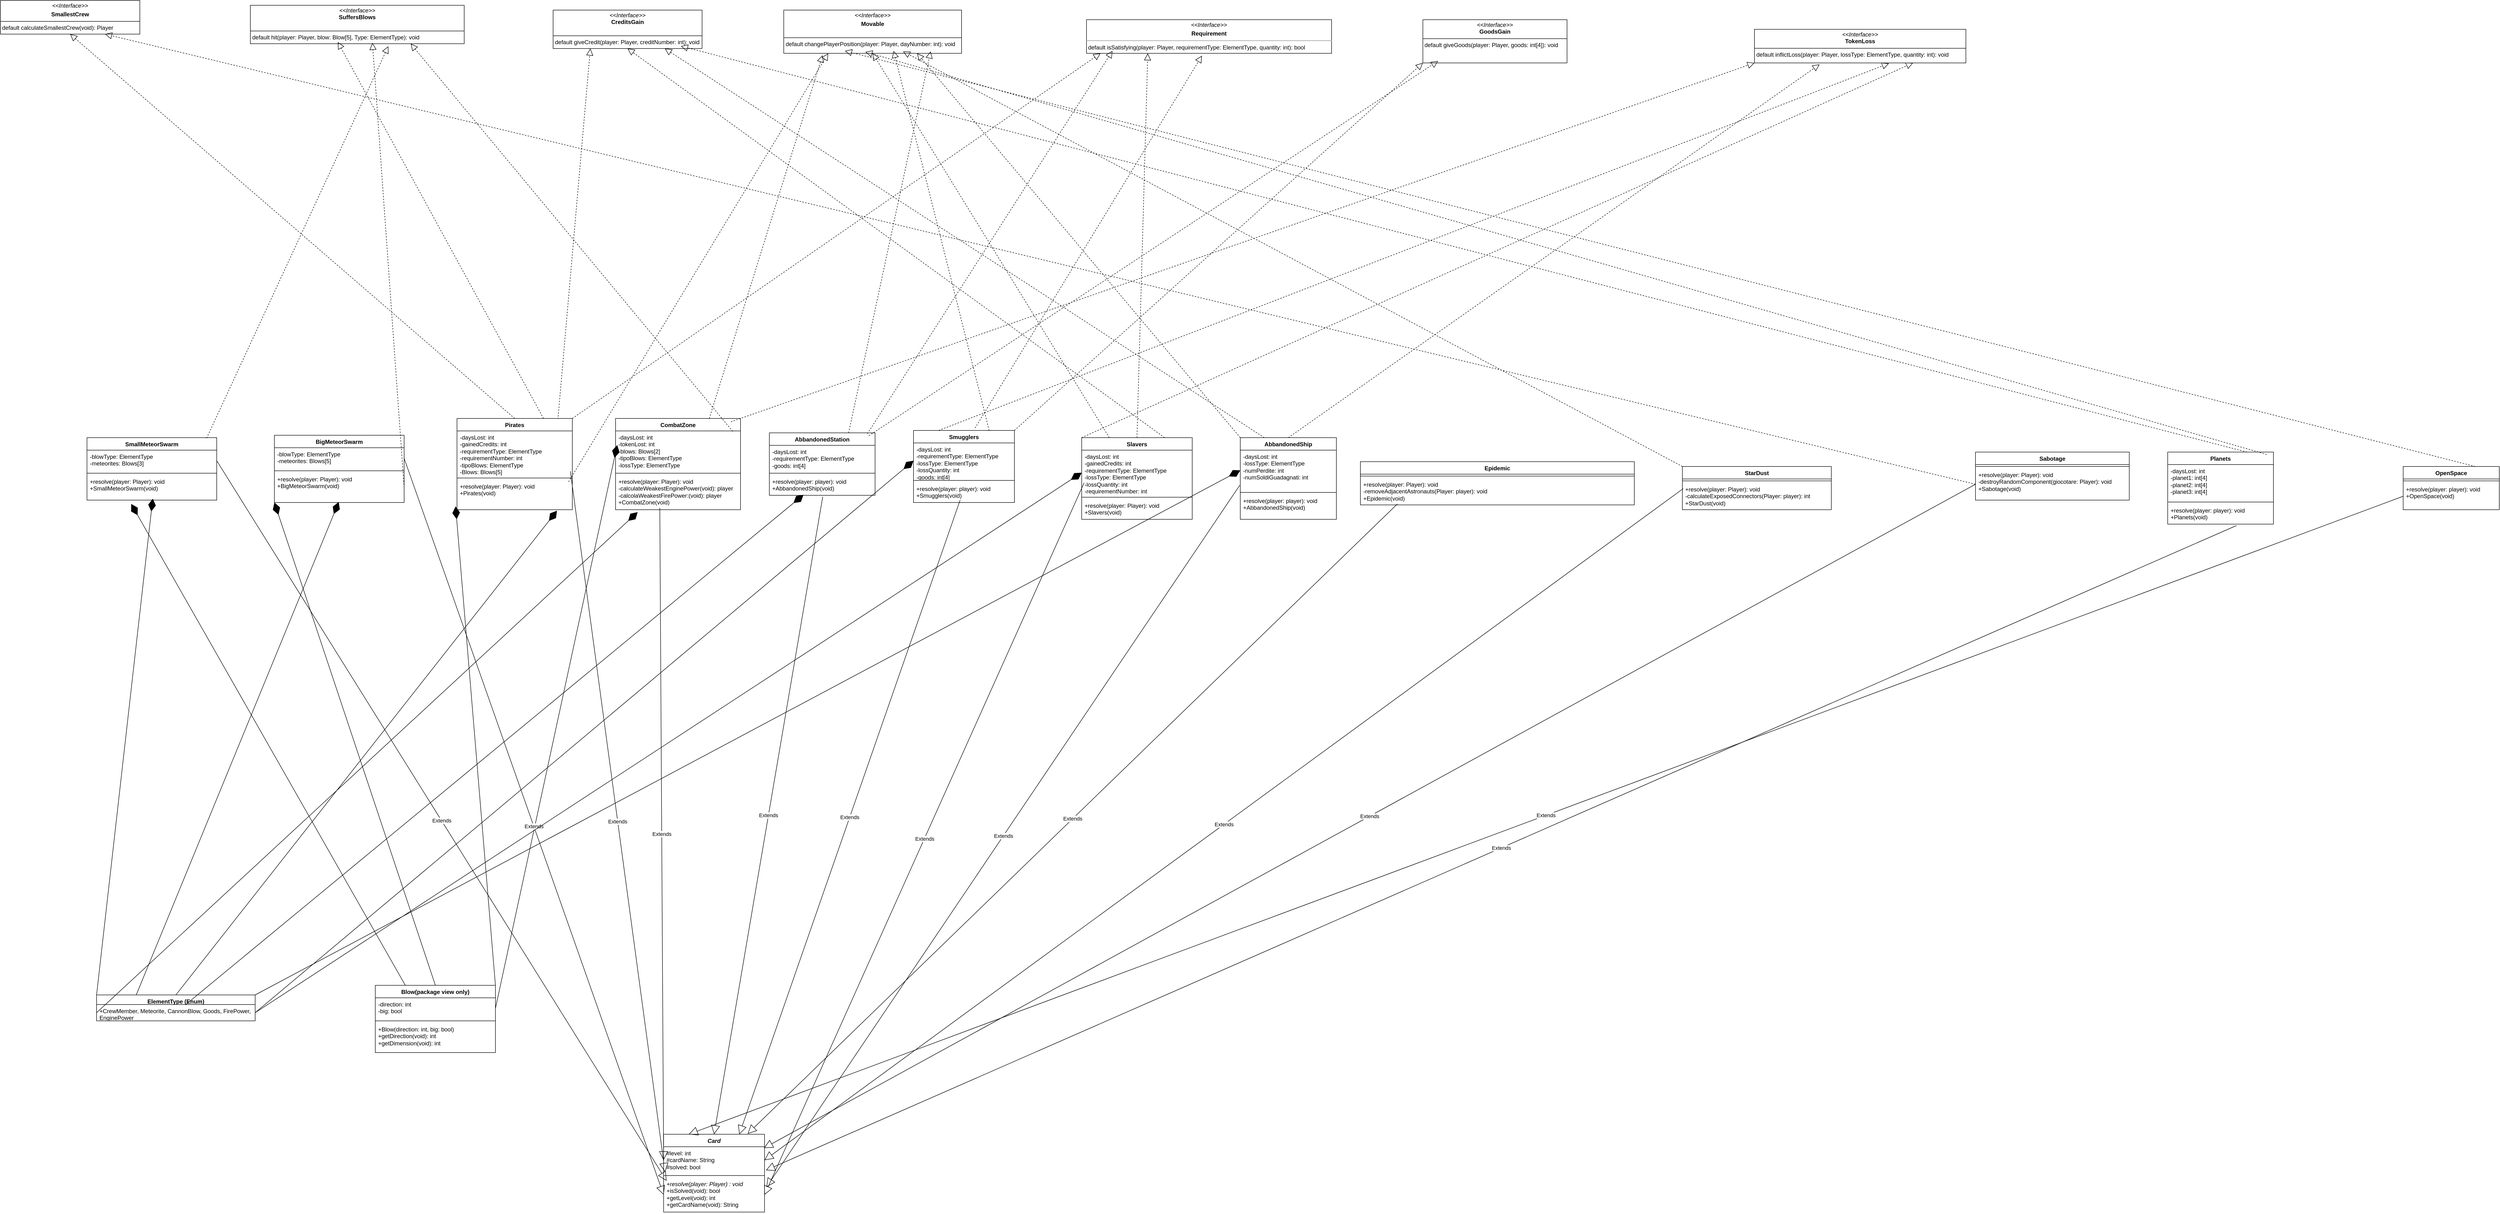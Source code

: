 <mxfile version="26.1.0" pages="2">
  <diagram name="Page-1" id="E4Hjsghnv1vzK-FUTS2O">
    <mxGraphModel dx="3822" dy="2069" grid="1" gridSize="10" guides="1" tooltips="1" connect="1" arrows="1" fold="1" page="1" pageScale="1" pageWidth="850" pageHeight="1100" math="0" shadow="0">
      <root>
        <mxCell id="0" />
        <mxCell id="1" parent="0" />
        <mxCell id="X7-3SCbGee9ea4Wvlvof-1" value="&lt;p style=&quot;margin:0px;margin-top:4px;text-align:center;&quot;&gt;&lt;i&gt;&amp;lt;&amp;lt;Interface&amp;gt;&amp;gt;&lt;/i&gt;&lt;/p&gt;&lt;p style=&quot;margin:0px;margin-top:4px;text-align:center;&quot;&gt;&lt;b&gt;Movable&lt;/b&gt;&lt;/p&gt;&lt;br&gt;&lt;hr size=&quot;1&quot; style=&quot;border-style:solid;&quot;&gt;&lt;p style=&quot;margin:0px;margin-left:4px;&quot;&gt;default changePlayerPosition(player: Player, dayNumber: int): void&lt;/p&gt;" style="verticalAlign=top;align=left;overflow=fill;html=1;whiteSpace=wrap;" parent="1" vertex="1">
          <mxGeometry x="-470" y="-80" width="370" height="90" as="geometry" />
        </mxCell>
        <mxCell id="X7-3SCbGee9ea4Wvlvof-2" value="&lt;p style=&quot;margin:0px;margin-top:4px;text-align:center;&quot;&gt;&lt;i&gt;&amp;lt;&amp;lt;Interface&amp;gt;&amp;gt;&lt;/i&gt;&lt;/p&gt;&lt;p style=&quot;margin:0px;margin-top:4px;text-align:center;&quot;&gt;&lt;b&gt;Requirement&lt;/b&gt;&lt;/p&gt;&lt;div&gt;&lt;hr&gt;&amp;nbsp;default isSatisfying(player: Player, requirementType: ElementType, quantity: int): bool&lt;/div&gt;" style="verticalAlign=top;align=left;overflow=fill;html=1;whiteSpace=wrap;" parent="1" vertex="1">
          <mxGeometry x="160" y="-60" width="510" height="70" as="geometry" />
        </mxCell>
        <mxCell id="X7-3SCbGee9ea4Wvlvof-3" value="&lt;p style=&quot;margin:0px;margin-top:4px;text-align:center;&quot;&gt;&lt;i&gt;&amp;lt;&amp;lt;Interface&amp;gt;&amp;gt;&lt;/i&gt;&lt;br&gt;&lt;b&gt;CreditsGain&lt;/b&gt;&lt;/p&gt;&lt;br&gt;&lt;hr size=&quot;1&quot; style=&quot;border-style:solid;&quot;&gt;&lt;p style=&quot;margin:0px;margin-left:4px;&quot;&gt;default giveCredit(player: Player, creditNumber: int): void&lt;/p&gt;" style="verticalAlign=top;align=left;overflow=fill;html=1;whiteSpace=wrap;" parent="1" vertex="1">
          <mxGeometry x="-950" y="-80" width="310" height="80" as="geometry" />
        </mxCell>
        <mxCell id="X7-3SCbGee9ea4Wvlvof-4" value="&lt;p style=&quot;margin:0px;margin-top:4px;text-align:center;&quot;&gt;&lt;i&gt;&amp;lt;&amp;lt;Interface&amp;gt;&amp;gt;&lt;/i&gt;&lt;br&gt;&lt;b&gt;GoodsGain&lt;/b&gt;&lt;/p&gt;&lt;hr size=&quot;1&quot; style=&quot;border-style:solid;&quot;&gt;&lt;div&gt;&amp;nbsp;default giveGoods(player: Player, goods: int[4]): void&lt;/div&gt;" style="verticalAlign=top;align=left;overflow=fill;html=1;whiteSpace=wrap;" parent="1" vertex="1">
          <mxGeometry x="860" y="-60" width="300" height="90" as="geometry" />
        </mxCell>
        <mxCell id="X7-3SCbGee9ea4Wvlvof-5" value="&lt;p style=&quot;margin:0px;margin-top:4px;text-align:center;&quot;&gt;&lt;i&gt;&amp;lt;&amp;lt;Interface&amp;gt;&amp;gt;&lt;/i&gt;&lt;br&gt;&lt;b&gt;SuffersBlows&lt;/b&gt;&lt;/p&gt;&lt;br&gt;&lt;hr size=&quot;1&quot; style=&quot;border-style:solid;&quot;&gt;&lt;p style=&quot;margin:0px;margin-left:4px;&quot;&gt;default hit(player: Player, blow: Blow[5], Type: ElementType): void&lt;/p&gt;" style="verticalAlign=top;align=left;overflow=fill;html=1;whiteSpace=wrap;" parent="1" vertex="1">
          <mxGeometry x="-1580" y="-90" width="445" height="80" as="geometry" />
        </mxCell>
        <mxCell id="X7-3SCbGee9ea4Wvlvof-6" value="&lt;p style=&quot;margin:0px;margin-top:4px;text-align:center;&quot;&gt;&lt;i&gt;&amp;lt;&amp;lt;Interface&amp;gt;&amp;gt;&lt;/i&gt;&lt;br&gt;&lt;b&gt;TokenLoss&lt;/b&gt;&lt;/p&gt;&lt;hr size=&quot;1&quot; style=&quot;border-style:solid;&quot;&gt;&lt;p style=&quot;margin:0px;margin-left:4px;&quot;&gt;default inflictLoss(player: Player, lossType: ElementType, quantity: int): void&lt;/p&gt;" style="verticalAlign=top;align=left;overflow=fill;html=1;whiteSpace=wrap;" parent="1" vertex="1">
          <mxGeometry x="1550" y="-40" width="440" height="70" as="geometry" />
        </mxCell>
        <mxCell id="X7-3SCbGee9ea4Wvlvof-7" value="&lt;p style=&quot;margin:0px;margin-top:4px;text-align:center;&quot;&gt;&lt;i&gt;&amp;lt;&amp;lt;Interface&amp;gt;&amp;gt;&lt;/i&gt;&lt;/p&gt;&lt;p style=&quot;margin:0px;margin-top:4px;text-align:center;&quot;&gt;&lt;b&gt;SmallestCrew&lt;/b&gt;&lt;/p&gt;&lt;hr size=&quot;1&quot; style=&quot;border-style:solid;&quot;&gt;&amp;nbsp;default calculateSmallestCrew(void): Player" style="verticalAlign=top;align=left;overflow=fill;html=1;whiteSpace=wrap;" parent="1" vertex="1">
          <mxGeometry x="-2100" y="-100" width="290" height="70" as="geometry" />
        </mxCell>
        <mxCell id="X7-3SCbGee9ea4Wvlvof-8" value="&lt;i&gt;Card&lt;/i&gt;" style="swimlane;fontStyle=1;align=center;verticalAlign=top;childLayout=stackLayout;horizontal=1;startSize=26;horizontalStack=0;resizeParent=1;resizeParentMax=0;resizeLast=0;collapsible=1;marginBottom=0;whiteSpace=wrap;html=1;" parent="1" vertex="1">
          <mxGeometry x="-720" y="2260" width="210" height="162" as="geometry" />
        </mxCell>
        <mxCell id="X7-3SCbGee9ea4Wvlvof-9" value="&lt;div&gt;#level: int&lt;/div&gt;&lt;div&gt;#cardName: String&lt;/div&gt;&lt;div&gt;#solved: bool&lt;/div&gt;&lt;div&gt;&lt;br&gt;&lt;/div&gt;" style="text;strokeColor=none;fillColor=none;align=left;verticalAlign=top;spacingLeft=4;spacingRight=4;overflow=hidden;rotatable=0;points=[[0,0.5],[1,0.5]];portConstraint=eastwest;whiteSpace=wrap;html=1;" parent="X7-3SCbGee9ea4Wvlvof-8" vertex="1">
          <mxGeometry y="26" width="210" height="56" as="geometry" />
        </mxCell>
        <mxCell id="X7-3SCbGee9ea4Wvlvof-10" value="" style="line;strokeWidth=1;fillColor=none;align=left;verticalAlign=middle;spacingTop=-1;spacingLeft=3;spacingRight=3;rotatable=0;labelPosition=right;points=[];portConstraint=eastwest;strokeColor=inherit;" parent="X7-3SCbGee9ea4Wvlvof-8" vertex="1">
          <mxGeometry y="82" width="210" height="8" as="geometry" />
        </mxCell>
        <mxCell id="X7-3SCbGee9ea4Wvlvof-11" value="&lt;div&gt;&lt;i&gt;+resolve(player: Player) : void&lt;/i&gt;&lt;/div&gt;&lt;div&gt;+isSolved(void): bool&lt;/div&gt;&lt;div&gt;+getLevel(void): int&lt;/div&gt;&lt;div&gt;+getCardName(void): String&lt;/div&gt;" style="text;strokeColor=none;fillColor=none;align=left;verticalAlign=top;spacingLeft=4;spacingRight=4;overflow=hidden;rotatable=0;points=[[0,0.5],[1,0.5]];portConstraint=eastwest;whiteSpace=wrap;html=1;" parent="X7-3SCbGee9ea4Wvlvof-8" vertex="1">
          <mxGeometry y="90" width="210" height="72" as="geometry" />
        </mxCell>
        <mxCell id="X7-3SCbGee9ea4Wvlvof-12" value="Planets" style="swimlane;fontStyle=1;align=center;verticalAlign=top;childLayout=stackLayout;horizontal=1;startSize=26;horizontalStack=0;resizeParent=1;resizeParentMax=0;resizeLast=0;collapsible=1;marginBottom=0;whiteSpace=wrap;html=1;" parent="1" vertex="1">
          <mxGeometry x="2410" y="840" width="220" height="150" as="geometry" />
        </mxCell>
        <mxCell id="X7-3SCbGee9ea4Wvlvof-13" value="&lt;div&gt;-daysLost: int&lt;/div&gt;&lt;div&gt;-planet1: int[4]&lt;/div&gt;&lt;div&gt;-planet2: int[4]&lt;/div&gt;&lt;div&gt;-planet3: int[4]&lt;/div&gt;" style="text;strokeColor=none;fillColor=none;align=left;verticalAlign=top;spacingLeft=4;spacingRight=4;overflow=hidden;rotatable=0;points=[[0,0.5],[1,0.5]];portConstraint=eastwest;whiteSpace=wrap;html=1;" parent="X7-3SCbGee9ea4Wvlvof-12" vertex="1">
          <mxGeometry y="26" width="220" height="74" as="geometry" />
        </mxCell>
        <mxCell id="X7-3SCbGee9ea4Wvlvof-14" value="" style="line;strokeWidth=1;fillColor=none;align=left;verticalAlign=middle;spacingTop=-1;spacingLeft=3;spacingRight=3;rotatable=0;labelPosition=right;points=[];portConstraint=eastwest;strokeColor=inherit;" parent="X7-3SCbGee9ea4Wvlvof-12" vertex="1">
          <mxGeometry y="100" width="220" height="8" as="geometry" />
        </mxCell>
        <mxCell id="X7-3SCbGee9ea4Wvlvof-15" value="&lt;div&gt;+resolve(player: player): void&lt;/div&gt;&lt;div&gt;+Planets(void)&lt;/div&gt;" style="text;strokeColor=none;fillColor=none;align=left;verticalAlign=top;spacingLeft=4;spacingRight=4;overflow=hidden;rotatable=0;points=[[0,0.5],[1,0.5]];portConstraint=eastwest;whiteSpace=wrap;html=1;" parent="X7-3SCbGee9ea4Wvlvof-12" vertex="1">
          <mxGeometry y="108" width="220" height="42" as="geometry" />
        </mxCell>
        <mxCell id="X7-3SCbGee9ea4Wvlvof-16" value="AbbandonedShip" style="swimlane;fontStyle=1;align=center;verticalAlign=top;childLayout=stackLayout;horizontal=1;startSize=26;horizontalStack=0;resizeParent=1;resizeParentMax=0;resizeLast=0;collapsible=1;marginBottom=0;whiteSpace=wrap;html=1;" parent="1" vertex="1">
          <mxGeometry x="480" y="810" width="200" height="170" as="geometry" />
        </mxCell>
        <mxCell id="X7-3SCbGee9ea4Wvlvof-17" value="&lt;div&gt;-daysLost: int&lt;/div&gt;&lt;div&gt;-lossType: ElementType&lt;/div&gt;&lt;div&gt;-numPerdite: int&lt;/div&gt;&lt;div&gt;-numSoldiGuadagnati: int&lt;/div&gt;" style="text;strokeColor=none;fillColor=none;align=left;verticalAlign=top;spacingLeft=4;spacingRight=4;overflow=hidden;rotatable=0;points=[[0,0.5],[1,0.5]];portConstraint=eastwest;whiteSpace=wrap;html=1;" parent="X7-3SCbGee9ea4Wvlvof-16" vertex="1">
          <mxGeometry y="26" width="200" height="84" as="geometry" />
        </mxCell>
        <mxCell id="X7-3SCbGee9ea4Wvlvof-18" value="" style="line;strokeWidth=1;fillColor=none;align=left;verticalAlign=middle;spacingTop=-1;spacingLeft=3;spacingRight=3;rotatable=0;labelPosition=right;points=[];portConstraint=eastwest;strokeColor=inherit;" parent="X7-3SCbGee9ea4Wvlvof-16" vertex="1">
          <mxGeometry y="110" width="200" height="8" as="geometry" />
        </mxCell>
        <mxCell id="X7-3SCbGee9ea4Wvlvof-19" value="&lt;div&gt;+resolve(player: player): void&lt;/div&gt;&lt;div&gt;+AbbandonedShip(void)&lt;/div&gt;" style="text;strokeColor=none;fillColor=none;align=left;verticalAlign=top;spacingLeft=4;spacingRight=4;overflow=hidden;rotatable=0;points=[[0,0.5],[1,0.5]];portConstraint=eastwest;whiteSpace=wrap;html=1;" parent="X7-3SCbGee9ea4Wvlvof-16" vertex="1">
          <mxGeometry y="118" width="200" height="52" as="geometry" />
        </mxCell>
        <mxCell id="X7-3SCbGee9ea4Wvlvof-20" value="AbbandonedStation" style="swimlane;fontStyle=1;align=center;verticalAlign=top;childLayout=stackLayout;horizontal=1;startSize=26;horizontalStack=0;resizeParent=1;resizeParentMax=0;resizeLast=0;collapsible=1;marginBottom=0;whiteSpace=wrap;html=1;" parent="1" vertex="1">
          <mxGeometry x="-500" y="800" width="220" height="130" as="geometry" />
        </mxCell>
        <mxCell id="X7-3SCbGee9ea4Wvlvof-21" value="&lt;div&gt;-daysLost: int&lt;/div&gt;&lt;div&gt;-requirementType: ElementType&lt;/div&gt;&lt;div&gt;-goods: int[4]&lt;/div&gt;" style="text;strokeColor=none;fillColor=none;align=left;verticalAlign=top;spacingLeft=4;spacingRight=4;overflow=hidden;rotatable=0;points=[[0,0.5],[1,0.5]];portConstraint=eastwest;whiteSpace=wrap;html=1;" parent="X7-3SCbGee9ea4Wvlvof-20" vertex="1">
          <mxGeometry y="26" width="220" height="54" as="geometry" />
        </mxCell>
        <mxCell id="X7-3SCbGee9ea4Wvlvof-22" value="" style="line;strokeWidth=1;fillColor=none;align=left;verticalAlign=middle;spacingTop=-1;spacingLeft=3;spacingRight=3;rotatable=0;labelPosition=right;points=[];portConstraint=eastwest;strokeColor=inherit;" parent="X7-3SCbGee9ea4Wvlvof-20" vertex="1">
          <mxGeometry y="80" width="220" height="8" as="geometry" />
        </mxCell>
        <mxCell id="X7-3SCbGee9ea4Wvlvof-23" value="&lt;div&gt;+resolve(player: player): void&lt;/div&gt;&lt;div&gt;+AbbandonedShip(void)&lt;/div&gt;" style="text;strokeColor=none;fillColor=none;align=left;verticalAlign=top;spacingLeft=4;spacingRight=4;overflow=hidden;rotatable=0;points=[[0,0.5],[1,0.5]];portConstraint=eastwest;whiteSpace=wrap;html=1;" parent="X7-3SCbGee9ea4Wvlvof-20" vertex="1">
          <mxGeometry y="88" width="220" height="42" as="geometry" />
        </mxCell>
        <mxCell id="X7-3SCbGee9ea4Wvlvof-24" value="Smugglers" style="swimlane;fontStyle=1;align=center;verticalAlign=top;childLayout=stackLayout;horizontal=1;startSize=26;horizontalStack=0;resizeParent=1;resizeParentMax=0;resizeLast=0;collapsible=1;marginBottom=0;whiteSpace=wrap;html=1;" parent="1" vertex="1">
          <mxGeometry x="-200" y="795" width="210" height="150" as="geometry" />
        </mxCell>
        <mxCell id="X7-3SCbGee9ea4Wvlvof-25" value="&lt;div&gt;-daysLost: int&lt;/div&gt;&lt;div&gt;-requirementType: ElementType&lt;/div&gt;&lt;div&gt;-lossType: ElementType&lt;/div&gt;&lt;div&gt;-lossQuantity: int&lt;/div&gt;&lt;div&gt;-goods: int[4]&lt;/div&gt;" style="text;strokeColor=none;fillColor=none;align=left;verticalAlign=top;spacingLeft=4;spacingRight=4;overflow=hidden;rotatable=0;points=[[0,0.5],[1,0.5]];portConstraint=eastwest;whiteSpace=wrap;html=1;" parent="X7-3SCbGee9ea4Wvlvof-24" vertex="1">
          <mxGeometry y="26" width="210" height="74" as="geometry" />
        </mxCell>
        <mxCell id="X7-3SCbGee9ea4Wvlvof-26" value="" style="line;strokeWidth=1;fillColor=none;align=left;verticalAlign=middle;spacingTop=-1;spacingLeft=3;spacingRight=3;rotatable=0;labelPosition=right;points=[];portConstraint=eastwest;strokeColor=inherit;" parent="X7-3SCbGee9ea4Wvlvof-24" vertex="1">
          <mxGeometry y="100" width="210" height="8" as="geometry" />
        </mxCell>
        <mxCell id="X7-3SCbGee9ea4Wvlvof-27" value="&lt;div&gt;+resolve(player: player): void&lt;/div&gt;&lt;div&gt;+Smugglers(void)&lt;/div&gt;" style="text;strokeColor=none;fillColor=none;align=left;verticalAlign=top;spacingLeft=4;spacingRight=4;overflow=hidden;rotatable=0;points=[[0,0.5],[1,0.5]];portConstraint=eastwest;whiteSpace=wrap;html=1;" parent="X7-3SCbGee9ea4Wvlvof-24" vertex="1">
          <mxGeometry y="108" width="210" height="42" as="geometry" />
        </mxCell>
        <mxCell id="X7-3SCbGee9ea4Wvlvof-28" value="OpenSpace" style="swimlane;fontStyle=1;align=center;verticalAlign=top;childLayout=stackLayout;horizontal=1;startSize=26;horizontalStack=0;resizeParent=1;resizeParentMax=0;resizeLast=0;collapsible=1;marginBottom=0;whiteSpace=wrap;html=1;" parent="1" vertex="1">
          <mxGeometry x="2900" y="870" width="200" height="90" as="geometry" />
        </mxCell>
        <mxCell id="X7-3SCbGee9ea4Wvlvof-30" value="" style="line;strokeWidth=1;fillColor=none;align=left;verticalAlign=middle;spacingTop=-1;spacingLeft=3;spacingRight=3;rotatable=0;labelPosition=right;points=[];portConstraint=eastwest;strokeColor=inherit;" parent="X7-3SCbGee9ea4Wvlvof-28" vertex="1">
          <mxGeometry y="26" width="200" height="8" as="geometry" />
        </mxCell>
        <mxCell id="X7-3SCbGee9ea4Wvlvof-31" value="&lt;div&gt;+resolve(player: player): void&lt;/div&gt;&lt;div&gt;+OpenSpace(void)&lt;/div&gt;" style="text;strokeColor=none;fillColor=none;align=left;verticalAlign=top;spacingLeft=4;spacingRight=4;overflow=hidden;rotatable=0;points=[[0,0.5],[1,0.5]];portConstraint=eastwest;whiteSpace=wrap;html=1;" parent="X7-3SCbGee9ea4Wvlvof-28" vertex="1">
          <mxGeometry y="34" width="200" height="56" as="geometry" />
        </mxCell>
        <mxCell id="X7-3SCbGee9ea4Wvlvof-32" value="SmallMeteorSwarm" style="swimlane;fontStyle=1;align=center;verticalAlign=top;childLayout=stackLayout;horizontal=1;startSize=26;horizontalStack=0;resizeParent=1;resizeParentMax=0;resizeLast=0;collapsible=1;marginBottom=0;whiteSpace=wrap;html=1;" parent="1" vertex="1">
          <mxGeometry x="-1920" y="810" width="270" height="130" as="geometry" />
        </mxCell>
        <mxCell id="X7-3SCbGee9ea4Wvlvof-33" value="&lt;div&gt;-blowType: ElementType&lt;/div&gt;&lt;div&gt;-meteorites: Blows[3]&lt;/div&gt;" style="text;strokeColor=none;fillColor=none;align=left;verticalAlign=top;spacingLeft=4;spacingRight=4;overflow=hidden;rotatable=0;points=[[0,0.5],[1,0.5]];portConstraint=eastwest;whiteSpace=wrap;html=1;" parent="X7-3SCbGee9ea4Wvlvof-32" vertex="1">
          <mxGeometry y="26" width="270" height="44" as="geometry" />
        </mxCell>
        <mxCell id="X7-3SCbGee9ea4Wvlvof-34" value="" style="line;strokeWidth=1;fillColor=none;align=left;verticalAlign=middle;spacingTop=-1;spacingLeft=3;spacingRight=3;rotatable=0;labelPosition=right;points=[];portConstraint=eastwest;strokeColor=inherit;" parent="X7-3SCbGee9ea4Wvlvof-32" vertex="1">
          <mxGeometry y="70" width="270" height="8" as="geometry" />
        </mxCell>
        <mxCell id="X7-3SCbGee9ea4Wvlvof-35" value="&lt;div&gt;+resolve(player: Player): void&lt;/div&gt;&lt;div&gt;+SmallMeteorSwarm(void)&lt;/div&gt;" style="text;strokeColor=none;fillColor=none;align=left;verticalAlign=top;spacingLeft=4;spacingRight=4;overflow=hidden;rotatable=0;points=[[0,0.5],[1,0.5]];portConstraint=eastwest;whiteSpace=wrap;html=1;" parent="X7-3SCbGee9ea4Wvlvof-32" vertex="1">
          <mxGeometry y="78" width="270" height="52" as="geometry" />
        </mxCell>
        <mxCell id="X7-3SCbGee9ea4Wvlvof-36" value="CombatZone" style="swimlane;fontStyle=1;align=center;verticalAlign=top;childLayout=stackLayout;horizontal=1;startSize=26;horizontalStack=0;resizeParent=1;resizeParentMax=0;resizeLast=0;collapsible=1;marginBottom=0;whiteSpace=wrap;html=1;" parent="1" vertex="1">
          <mxGeometry x="-820" y="770" width="260" height="190" as="geometry" />
        </mxCell>
        <mxCell id="X7-3SCbGee9ea4Wvlvof-37" value="&lt;div&gt;-daysLost: int&lt;/div&gt;&lt;div&gt;-tokenLost: int&lt;/div&gt;&lt;div&gt;-blows: Blows[2]&lt;/div&gt;&lt;div&gt;-tipoBlows: ElementType&lt;/div&gt;&lt;div&gt;-lossType: ElementType&lt;/div&gt;" style="text;strokeColor=none;fillColor=none;align=left;verticalAlign=top;spacingLeft=4;spacingRight=4;overflow=hidden;rotatable=0;points=[[0,0.5],[1,0.5]];portConstraint=eastwest;whiteSpace=wrap;html=1;" parent="X7-3SCbGee9ea4Wvlvof-36" vertex="1">
          <mxGeometry y="26" width="260" height="84" as="geometry" />
        </mxCell>
        <mxCell id="X7-3SCbGee9ea4Wvlvof-38" value="" style="line;strokeWidth=1;fillColor=none;align=left;verticalAlign=middle;spacingTop=-1;spacingLeft=3;spacingRight=3;rotatable=0;labelPosition=right;points=[];portConstraint=eastwest;strokeColor=inherit;" parent="X7-3SCbGee9ea4Wvlvof-36" vertex="1">
          <mxGeometry y="110" width="260" height="8" as="geometry" />
        </mxCell>
        <mxCell id="X7-3SCbGee9ea4Wvlvof-39" value="&lt;div&gt;+resolve(player: Player): void&lt;/div&gt;&lt;div&gt;-calculateWeakestEnginePower(void): player&lt;/div&gt;&lt;div&gt;-calcolaWeakestFirePower:(void): player&lt;/div&gt;&lt;div&gt;+CombatZone(void)&lt;/div&gt;" style="text;strokeColor=none;fillColor=none;align=left;verticalAlign=top;spacingLeft=4;spacingRight=4;overflow=hidden;rotatable=0;points=[[0,0.5],[1,0.5]];portConstraint=eastwest;whiteSpace=wrap;html=1;" parent="X7-3SCbGee9ea4Wvlvof-36" vertex="1">
          <mxGeometry y="118" width="260" height="72" as="geometry" />
        </mxCell>
        <mxCell id="X7-3SCbGee9ea4Wvlvof-40" value="StarDust" style="swimlane;fontStyle=1;align=center;verticalAlign=top;childLayout=stackLayout;horizontal=1;startSize=26;horizontalStack=0;resizeParent=1;resizeParentMax=0;resizeLast=0;collapsible=1;marginBottom=0;whiteSpace=wrap;html=1;" parent="1" vertex="1">
          <mxGeometry x="1400" y="870" width="310" height="90" as="geometry" />
        </mxCell>
        <mxCell id="X7-3SCbGee9ea4Wvlvof-42" value="" style="line;strokeWidth=1;fillColor=none;align=left;verticalAlign=middle;spacingTop=-1;spacingLeft=3;spacingRight=3;rotatable=0;labelPosition=right;points=[];portConstraint=eastwest;strokeColor=inherit;" parent="X7-3SCbGee9ea4Wvlvof-40" vertex="1">
          <mxGeometry y="26" width="310" height="8" as="geometry" />
        </mxCell>
        <mxCell id="X7-3SCbGee9ea4Wvlvof-43" value="&lt;div&gt;+resolve(player: Player): void&lt;/div&gt;&lt;div&gt;-calculateExposedConnectors(Player: player): int&lt;/div&gt;&lt;div&gt;+StarDust(void)&lt;/div&gt;" style="text;strokeColor=none;fillColor=none;align=left;verticalAlign=top;spacingLeft=4;spacingRight=4;overflow=hidden;rotatable=0;points=[[0,0.5],[1,0.5]];portConstraint=eastwest;whiteSpace=wrap;html=1;" parent="X7-3SCbGee9ea4Wvlvof-40" vertex="1">
          <mxGeometry y="34" width="310" height="56" as="geometry" />
        </mxCell>
        <mxCell id="X7-3SCbGee9ea4Wvlvof-44" value="&lt;div&gt;BigMeteorSwarm&lt;/div&gt;&lt;div&gt;&lt;br&gt;&lt;/div&gt;" style="swimlane;fontStyle=1;align=center;verticalAlign=top;childLayout=stackLayout;horizontal=1;startSize=26;horizontalStack=0;resizeParent=1;resizeParentMax=0;resizeLast=0;collapsible=1;marginBottom=0;whiteSpace=wrap;html=1;" parent="1" vertex="1">
          <mxGeometry x="-1530" y="805" width="270" height="140" as="geometry" />
        </mxCell>
        <mxCell id="X7-3SCbGee9ea4Wvlvof-45" value="&lt;div&gt;-blowType: ElementType&lt;/div&gt;&lt;div&gt;-meteorites: Blows[5]&lt;/div&gt;" style="text;strokeColor=none;fillColor=none;align=left;verticalAlign=top;spacingLeft=4;spacingRight=4;overflow=hidden;rotatable=0;points=[[0,0.5],[1,0.5]];portConstraint=eastwest;whiteSpace=wrap;html=1;" parent="X7-3SCbGee9ea4Wvlvof-44" vertex="1">
          <mxGeometry y="26" width="270" height="44" as="geometry" />
        </mxCell>
        <mxCell id="X7-3SCbGee9ea4Wvlvof-46" value="" style="line;strokeWidth=1;fillColor=none;align=left;verticalAlign=middle;spacingTop=-1;spacingLeft=3;spacingRight=3;rotatable=0;labelPosition=right;points=[];portConstraint=eastwest;strokeColor=inherit;" parent="X7-3SCbGee9ea4Wvlvof-44" vertex="1">
          <mxGeometry y="70" width="270" height="8" as="geometry" />
        </mxCell>
        <mxCell id="X7-3SCbGee9ea4Wvlvof-47" value="&lt;div&gt;+resolve(player: Player): void&lt;/div&gt;&lt;div&gt;+BigMeteorSwarm(void)&lt;/div&gt;" style="text;strokeColor=none;fillColor=none;align=left;verticalAlign=top;spacingLeft=4;spacingRight=4;overflow=hidden;rotatable=0;points=[[0,0.5],[1,0.5]];portConstraint=eastwest;whiteSpace=wrap;html=1;" parent="X7-3SCbGee9ea4Wvlvof-44" vertex="1">
          <mxGeometry y="78" width="270" height="62" as="geometry" />
        </mxCell>
        <mxCell id="X7-3SCbGee9ea4Wvlvof-48" value="Slavers" style="swimlane;fontStyle=1;align=center;verticalAlign=top;childLayout=stackLayout;horizontal=1;startSize=26;horizontalStack=0;resizeParent=1;resizeParentMax=0;resizeLast=0;collapsible=1;marginBottom=0;whiteSpace=wrap;html=1;" parent="1" vertex="1">
          <mxGeometry x="150" y="810" width="230" height="170" as="geometry" />
        </mxCell>
        <mxCell id="X7-3SCbGee9ea4Wvlvof-49" value="&lt;div&gt;-daysLost: int&lt;/div&gt;&lt;div&gt;-gainedCredits: int&lt;/div&gt;&lt;div&gt;-requirementType: ElementType&lt;/div&gt;&lt;div&gt;-lossType: ElementType&lt;/div&gt;&lt;div&gt;-lossQuantity: int&lt;/div&gt;&lt;div&gt;-requirementNumber: int&lt;/div&gt;" style="text;strokeColor=none;fillColor=none;align=left;verticalAlign=top;spacingLeft=4;spacingRight=4;overflow=hidden;rotatable=0;points=[[0,0.5],[1,0.5]];portConstraint=eastwest;whiteSpace=wrap;html=1;" parent="X7-3SCbGee9ea4Wvlvof-48" vertex="1">
          <mxGeometry y="26" width="230" height="94" as="geometry" />
        </mxCell>
        <mxCell id="X7-3SCbGee9ea4Wvlvof-50" value="" style="line;strokeWidth=1;fillColor=none;align=left;verticalAlign=middle;spacingTop=-1;spacingLeft=3;spacingRight=3;rotatable=0;labelPosition=right;points=[];portConstraint=eastwest;strokeColor=inherit;" parent="X7-3SCbGee9ea4Wvlvof-48" vertex="1">
          <mxGeometry y="120" width="230" height="8" as="geometry" />
        </mxCell>
        <mxCell id="X7-3SCbGee9ea4Wvlvof-51" value="&lt;div&gt;+resolve(player: Player): void&lt;/div&gt;&lt;div&gt;+Slavers(void)&lt;/div&gt;" style="text;strokeColor=none;fillColor=none;align=left;verticalAlign=top;spacingLeft=4;spacingRight=4;overflow=hidden;rotatable=0;points=[[0,0.5],[1,0.5]];portConstraint=eastwest;whiteSpace=wrap;html=1;" parent="X7-3SCbGee9ea4Wvlvof-48" vertex="1">
          <mxGeometry y="128" width="230" height="42" as="geometry" />
        </mxCell>
        <mxCell id="X7-3SCbGee9ea4Wvlvof-56" value="Epidemic" style="swimlane;fontStyle=1;align=center;verticalAlign=top;childLayout=stackLayout;horizontal=1;startSize=26;horizontalStack=0;resizeParent=1;resizeParentMax=0;resizeLast=0;collapsible=1;marginBottom=0;whiteSpace=wrap;html=1;" parent="1" vertex="1">
          <mxGeometry x="730" y="860" width="570" height="90" as="geometry" />
        </mxCell>
        <mxCell id="X7-3SCbGee9ea4Wvlvof-58" value="" style="line;strokeWidth=1;fillColor=none;align=left;verticalAlign=middle;spacingTop=-1;spacingLeft=3;spacingRight=3;rotatable=0;labelPosition=right;points=[];portConstraint=eastwest;strokeColor=inherit;" parent="X7-3SCbGee9ea4Wvlvof-56" vertex="1">
          <mxGeometry y="26" width="570" height="8" as="geometry" />
        </mxCell>
        <mxCell id="X7-3SCbGee9ea4Wvlvof-59" value="&lt;div&gt;+resolve(player: Player): void&lt;/div&gt;&lt;div&gt;-removeAdjacentAstronauts(Player: player): void&lt;/div&gt;&lt;div&gt;+Epidemic(void)&lt;/div&gt;" style="text;strokeColor=none;fillColor=none;align=left;verticalAlign=top;spacingLeft=4;spacingRight=4;overflow=hidden;rotatable=0;points=[[0,0.5],[1,0.5]];portConstraint=eastwest;whiteSpace=wrap;html=1;" parent="X7-3SCbGee9ea4Wvlvof-56" vertex="1">
          <mxGeometry y="34" width="570" height="56" as="geometry" />
        </mxCell>
        <mxCell id="X7-3SCbGee9ea4Wvlvof-60" value="Sabotage" style="swimlane;fontStyle=1;align=center;verticalAlign=top;childLayout=stackLayout;horizontal=1;startSize=26;horizontalStack=0;resizeParent=1;resizeParentMax=0;resizeLast=0;collapsible=1;marginBottom=0;whiteSpace=wrap;html=1;" parent="1" vertex="1">
          <mxGeometry x="2010" y="840" width="320" height="100" as="geometry" />
        </mxCell>
        <mxCell id="X7-3SCbGee9ea4Wvlvof-62" value="" style="line;strokeWidth=1;fillColor=none;align=left;verticalAlign=middle;spacingTop=-1;spacingLeft=3;spacingRight=3;rotatable=0;labelPosition=right;points=[];portConstraint=eastwest;strokeColor=inherit;" parent="X7-3SCbGee9ea4Wvlvof-60" vertex="1">
          <mxGeometry y="26" width="320" height="8" as="geometry" />
        </mxCell>
        <mxCell id="X7-3SCbGee9ea4Wvlvof-63" value="&lt;div&gt;+resolve(player: Player): void&lt;/div&gt;&lt;div&gt;-destroyRandomComponent(giocotare: Player): void&lt;/div&gt;&lt;div&gt;+Sabotage(void)&lt;/div&gt;" style="text;strokeColor=none;fillColor=none;align=left;verticalAlign=top;spacingLeft=4;spacingRight=4;overflow=hidden;rotatable=0;points=[[0,0.5],[1,0.5]];portConstraint=eastwest;whiteSpace=wrap;html=1;" parent="X7-3SCbGee9ea4Wvlvof-60" vertex="1">
          <mxGeometry y="34" width="320" height="66" as="geometry" />
        </mxCell>
        <mxCell id="X7-3SCbGee9ea4Wvlvof-68" value="Blow(package view only)" style="swimlane;fontStyle=1;align=center;verticalAlign=top;childLayout=stackLayout;horizontal=1;startSize=26;horizontalStack=0;resizeParent=1;resizeParentMax=0;resizeLast=0;collapsible=1;marginBottom=0;whiteSpace=wrap;html=1;" parent="1" vertex="1">
          <mxGeometry x="-1320" y="1950" width="250" height="140" as="geometry" />
        </mxCell>
        <mxCell id="X7-3SCbGee9ea4Wvlvof-69" value="&lt;div&gt;-direction: int&lt;/div&gt;&lt;div&gt;-big: bool&lt;/div&gt;" style="text;strokeColor=none;fillColor=none;align=left;verticalAlign=top;spacingLeft=4;spacingRight=4;overflow=hidden;rotatable=0;points=[[0,0.5],[1,0.5]];portConstraint=eastwest;whiteSpace=wrap;html=1;" parent="X7-3SCbGee9ea4Wvlvof-68" vertex="1">
          <mxGeometry y="26" width="250" height="44" as="geometry" />
        </mxCell>
        <mxCell id="X7-3SCbGee9ea4Wvlvof-70" value="" style="line;strokeWidth=1;fillColor=none;align=left;verticalAlign=middle;spacingTop=-1;spacingLeft=3;spacingRight=3;rotatable=0;labelPosition=right;points=[];portConstraint=eastwest;strokeColor=inherit;" parent="X7-3SCbGee9ea4Wvlvof-68" vertex="1">
          <mxGeometry y="70" width="250" height="8" as="geometry" />
        </mxCell>
        <mxCell id="X7-3SCbGee9ea4Wvlvof-71" value="&lt;div&gt;+Blow(direction: int, big: bool)&lt;/div&gt;&lt;div&gt;+getDirection(void): int&lt;/div&gt;&lt;div&gt;+getDimension(void): int&lt;/div&gt;" style="text;strokeColor=none;fillColor=none;align=left;verticalAlign=top;spacingLeft=4;spacingRight=4;overflow=hidden;rotatable=0;points=[[0,0.5],[1,0.5]];portConstraint=eastwest;whiteSpace=wrap;html=1;" parent="X7-3SCbGee9ea4Wvlvof-68" vertex="1">
          <mxGeometry y="78" width="250" height="62" as="geometry" />
        </mxCell>
        <mxCell id="X7-3SCbGee9ea4Wvlvof-72" value="ElementType (Enum)" style="swimlane;fontStyle=1;align=center;verticalAlign=top;childLayout=stackLayout;horizontal=1;startSize=20;horizontalStack=0;resizeParent=1;resizeParentMax=0;resizeLast=0;collapsible=1;marginBottom=0;whiteSpace=wrap;html=1;" parent="1" vertex="1">
          <mxGeometry x="-1900" y="1970" width="330" height="54" as="geometry" />
        </mxCell>
        <mxCell id="X7-3SCbGee9ea4Wvlvof-75" value="+CrewMember, Meteorite, CannonBlow, Goods, FirePower, EnginePower" style="text;strokeColor=none;fillColor=none;align=left;verticalAlign=top;spacingLeft=4;spacingRight=4;overflow=hidden;rotatable=0;points=[[0,0.5],[1,0.5]];portConstraint=eastwest;whiteSpace=wrap;html=1;" parent="X7-3SCbGee9ea4Wvlvof-72" vertex="1">
          <mxGeometry y="20" width="330" height="34" as="geometry" />
        </mxCell>
        <mxCell id="X7-3SCbGee9ea4Wvlvof-83" value="" style="endArrow=diamondThin;endFill=1;endSize=24;html=1;rounded=0;entryX=-0.012;entryY=0.887;entryDx=0;entryDy=0;entryPerimeter=0;exitX=1;exitY=0;exitDx=0;exitDy=0;" parent="1" source="X7-3SCbGee9ea4Wvlvof-68" target="X7-3SCbGee9ea4Wvlvof-55" edge="1">
          <mxGeometry width="160" relative="1" as="geometry">
            <mxPoint x="-1860" y="750" as="sourcePoint" />
            <mxPoint x="-1700" y="750" as="targetPoint" />
          </mxGeometry>
        </mxCell>
        <mxCell id="X7-3SCbGee9ea4Wvlvof-84" value="" style="endArrow=diamondThin;endFill=1;endSize=24;html=1;rounded=0;entryX=0;entryY=1;entryDx=0;entryDy=0;exitX=0.5;exitY=0;exitDx=0;exitDy=0;" parent="1" source="X7-3SCbGee9ea4Wvlvof-68" target="X7-3SCbGee9ea4Wvlvof-44" edge="1">
          <mxGeometry width="160" relative="1" as="geometry">
            <mxPoint x="-1860" y="775" as="sourcePoint" />
            <mxPoint x="-1700" y="775" as="targetPoint" />
          </mxGeometry>
        </mxCell>
        <mxCell id="X7-3SCbGee9ea4Wvlvof-85" value="" style="endArrow=diamondThin;endFill=1;endSize=24;html=1;rounded=0;entryX=0.341;entryY=1.154;entryDx=0;entryDy=0;entryPerimeter=0;exitX=0.25;exitY=0;exitDx=0;exitDy=0;" parent="1" source="X7-3SCbGee9ea4Wvlvof-68" target="X7-3SCbGee9ea4Wvlvof-35" edge="1">
          <mxGeometry width="160" relative="1" as="geometry">
            <mxPoint x="-1860" y="795" as="sourcePoint" />
            <mxPoint x="-1700" y="795" as="targetPoint" />
          </mxGeometry>
        </mxCell>
        <mxCell id="X7-3SCbGee9ea4Wvlvof-86" value="" style="endArrow=diamondThin;endFill=1;endSize=24;html=1;rounded=0;exitX=1;exitY=0.5;exitDx=0;exitDy=0;entryX=0.013;entryY=0.351;entryDx=0;entryDy=0;entryPerimeter=0;" parent="1" source="X7-3SCbGee9ea4Wvlvof-69" target="X7-3SCbGee9ea4Wvlvof-37" edge="1">
          <mxGeometry width="160" relative="1" as="geometry">
            <mxPoint x="-1950" y="1010" as="sourcePoint" />
            <mxPoint x="-1790" y="1010" as="targetPoint" />
          </mxGeometry>
        </mxCell>
        <mxCell id="X7-3SCbGee9ea4Wvlvof-87" value="Extends" style="endArrow=block;endSize=16;endFill=0;html=1;rounded=0;entryX=0.014;entryY=0.938;entryDx=0;entryDy=0;entryPerimeter=0;exitX=0.983;exitY=0.894;exitDx=0;exitDy=0;exitPerimeter=0;" parent="1" source="X7-3SCbGee9ea4Wvlvof-53" target="X7-3SCbGee9ea4Wvlvof-9" edge="1">
          <mxGeometry width="160" relative="1" as="geometry">
            <mxPoint x="-1000" y="580" as="sourcePoint" />
            <mxPoint x="-840" y="580" as="targetPoint" />
          </mxGeometry>
        </mxCell>
        <mxCell id="X7-3SCbGee9ea4Wvlvof-88" value="Extends" style="endArrow=block;endSize=16;endFill=0;html=1;rounded=0;exitX=1;exitY=0.5;exitDx=0;exitDy=0;entryX=0;entryY=0.5;entryDx=0;entryDy=0;" parent="1" source="X7-3SCbGee9ea4Wvlvof-45" target="X7-3SCbGee9ea4Wvlvof-11" edge="1">
          <mxGeometry width="160" relative="1" as="geometry">
            <mxPoint x="-1000" y="580" as="sourcePoint" />
            <mxPoint x="-840" y="580" as="targetPoint" />
          </mxGeometry>
        </mxCell>
        <mxCell id="X7-3SCbGee9ea4Wvlvof-89" value="Extends" style="endArrow=block;endSize=16;endFill=0;html=1;rounded=0;entryX=0.029;entryY=0.097;entryDx=0;entryDy=0;entryPerimeter=0;exitX=1;exitY=0.5;exitDx=0;exitDy=0;" parent="1" source="X7-3SCbGee9ea4Wvlvof-33" target="X7-3SCbGee9ea4Wvlvof-11" edge="1">
          <mxGeometry width="160" relative="1" as="geometry">
            <mxPoint x="-1000" y="580" as="sourcePoint" />
            <mxPoint x="-840" y="580" as="targetPoint" />
          </mxGeometry>
        </mxCell>
        <mxCell id="X7-3SCbGee9ea4Wvlvof-90" value="Extends" style="endArrow=block;endSize=16;endFill=0;html=1;rounded=0;entryX=0;entryY=0.5;entryDx=0;entryDy=0;exitX=0.354;exitY=0.944;exitDx=0;exitDy=0;exitPerimeter=0;" parent="1" source="X7-3SCbGee9ea4Wvlvof-39" target="X7-3SCbGee9ea4Wvlvof-9" edge="1">
          <mxGeometry width="160" relative="1" as="geometry">
            <mxPoint x="-1000" y="580" as="sourcePoint" />
            <mxPoint x="-840" y="580" as="targetPoint" />
          </mxGeometry>
        </mxCell>
        <mxCell id="X7-3SCbGee9ea4Wvlvof-92" value="Extends" style="endArrow=block;endSize=16;endFill=0;html=1;rounded=0;entryX=0.5;entryY=0;entryDx=0;entryDy=0;exitX=0.505;exitY=1.071;exitDx=0;exitDy=0;exitPerimeter=0;" parent="1" source="X7-3SCbGee9ea4Wvlvof-23" target="X7-3SCbGee9ea4Wvlvof-8" edge="1">
          <mxGeometry width="160" relative="1" as="geometry">
            <mxPoint x="-480" y="860" as="sourcePoint" />
            <mxPoint x="-320" y="860" as="targetPoint" />
          </mxGeometry>
        </mxCell>
        <mxCell id="X7-3SCbGee9ea4Wvlvof-93" value="Extends" style="endArrow=block;endSize=16;endFill=0;html=1;rounded=0;entryX=0.25;entryY=0;entryDx=0;entryDy=0;exitX=0;exitY=0.5;exitDx=0;exitDy=0;" parent="1" source="X7-3SCbGee9ea4Wvlvof-31" target="X7-3SCbGee9ea4Wvlvof-8" edge="1">
          <mxGeometry width="160" relative="1" as="geometry">
            <mxPoint x="-480" y="860" as="sourcePoint" />
            <mxPoint x="-320" y="860" as="targetPoint" />
          </mxGeometry>
        </mxCell>
        <mxCell id="X7-3SCbGee9ea4Wvlvof-94" value="Extends" style="endArrow=block;endSize=16;endFill=0;html=1;rounded=0;exitX=0.462;exitY=0.881;exitDx=0;exitDy=0;exitPerimeter=0;entryX=0.75;entryY=0;entryDx=0;entryDy=0;" parent="1" source="X7-3SCbGee9ea4Wvlvof-27" target="X7-3SCbGee9ea4Wvlvof-8" edge="1">
          <mxGeometry width="160" relative="1" as="geometry">
            <mxPoint x="-480" y="860" as="sourcePoint" />
            <mxPoint x="-616" y="-941" as="targetPoint" />
          </mxGeometry>
        </mxCell>
        <mxCell id="X7-3SCbGee9ea4Wvlvof-95" value="Extends" style="endArrow=block;endSize=16;endFill=0;html=1;rounded=0;entryX=1.014;entryY=0.875;entryDx=0;entryDy=0;entryPerimeter=0;exitX=0.65;exitY=1.071;exitDx=0;exitDy=0;exitPerimeter=0;" parent="1" source="X7-3SCbGee9ea4Wvlvof-15" target="X7-3SCbGee9ea4Wvlvof-9" edge="1">
          <mxGeometry width="160" relative="1" as="geometry">
            <mxPoint x="-480" y="860" as="sourcePoint" />
            <mxPoint x="-320" y="860" as="targetPoint" />
          </mxGeometry>
        </mxCell>
        <mxCell id="X7-3SCbGee9ea4Wvlvof-96" value="Extends" style="endArrow=block;endSize=16;endFill=0;html=1;rounded=0;entryX=1.019;entryY=0.278;entryDx=0;entryDy=0;entryPerimeter=0;exitX=-0.005;exitY=0.869;exitDx=0;exitDy=0;exitPerimeter=0;" parent="1" source="X7-3SCbGee9ea4Wvlvof-17" target="X7-3SCbGee9ea4Wvlvof-11" edge="1">
          <mxGeometry width="160" relative="1" as="geometry">
            <mxPoint x="-480" y="860" as="sourcePoint" />
            <mxPoint x="-320" y="860" as="targetPoint" />
          </mxGeometry>
        </mxCell>
        <mxCell id="X7-3SCbGee9ea4Wvlvof-97" value="Extends" style="endArrow=block;endSize=16;endFill=0;html=1;rounded=0;entryX=1;entryY=0.5;entryDx=0;entryDy=0;exitX=0.022;exitY=0.723;exitDx=0;exitDy=0;exitPerimeter=0;" parent="1" source="X7-3SCbGee9ea4Wvlvof-49" target="X7-3SCbGee9ea4Wvlvof-11" edge="1">
          <mxGeometry width="160" relative="1" as="geometry">
            <mxPoint x="-480" y="860" as="sourcePoint" />
            <mxPoint x="-320" y="860" as="targetPoint" />
          </mxGeometry>
        </mxCell>
        <mxCell id="X7-3SCbGee9ea4Wvlvof-98" value="Extends" style="endArrow=block;endSize=16;endFill=0;html=1;rounded=0;entryX=0.995;entryY=0.047;entryDx=0;entryDy=0;entryPerimeter=0;exitX=0;exitY=0.5;exitDx=0;exitDy=0;" parent="1" source="X7-3SCbGee9ea4Wvlvof-63" target="X7-3SCbGee9ea4Wvlvof-9" edge="1">
          <mxGeometry width="160" relative="1" as="geometry">
            <mxPoint x="-480" y="860" as="sourcePoint" />
            <mxPoint x="-320" y="860" as="targetPoint" />
          </mxGeometry>
        </mxCell>
        <mxCell id="X7-3SCbGee9ea4Wvlvof-99" value="Extends" style="endArrow=block;endSize=16;endFill=0;html=1;rounded=0;exitX=0.135;exitY=0.964;exitDx=0;exitDy=0;entryX=0.833;entryY=-0.006;entryDx=0;entryDy=0;entryPerimeter=0;exitPerimeter=0;" parent="1" source="X7-3SCbGee9ea4Wvlvof-59" target="X7-3SCbGee9ea4Wvlvof-8" edge="1">
          <mxGeometry width="160" relative="1" as="geometry">
            <mxPoint x="-480" y="860" as="sourcePoint" />
            <mxPoint x="-552" y="-1050" as="targetPoint" />
          </mxGeometry>
        </mxCell>
        <mxCell id="X7-3SCbGee9ea4Wvlvof-100" value="Extends" style="endArrow=block;endSize=16;endFill=0;html=1;rounded=0;entryX=1;entryY=0.5;entryDx=0;entryDy=0;exitX=0.006;exitY=0.214;exitDx=0;exitDy=0;exitPerimeter=0;" parent="1" source="X7-3SCbGee9ea4Wvlvof-43" target="X7-3SCbGee9ea4Wvlvof-9" edge="1">
          <mxGeometry width="160" relative="1" as="geometry">
            <mxPoint x="-260" y="860" as="sourcePoint" />
            <mxPoint x="-100" y="860" as="targetPoint" />
          </mxGeometry>
        </mxCell>
        <mxCell id="X7-3SCbGee9ea4Wvlvof-102" value="" style="endArrow=block;dashed=1;endFill=0;endSize=12;html=1;rounded=0;exitX=0.967;exitY=0.065;exitDx=0;exitDy=0;exitPerimeter=0;entryX=0.25;entryY=1;entryDx=0;entryDy=0;" parent="1" source="X7-3SCbGee9ea4Wvlvof-55" target="X7-3SCbGee9ea4Wvlvof-1" edge="1">
          <mxGeometry width="160" relative="1" as="geometry">
            <mxPoint x="-1160" y="710" as="sourcePoint" />
            <mxPoint x="-1000" y="710" as="targetPoint" />
          </mxGeometry>
        </mxCell>
        <mxCell id="X7-3SCbGee9ea4Wvlvof-103" value="" style="endArrow=block;dashed=1;endFill=0;endSize=12;html=1;rounded=0;exitX=0.875;exitY=0.011;exitDx=0;exitDy=0;exitPerimeter=0;entryX=0.25;entryY=1;entryDx=0;entryDy=0;" parent="1" source="X7-3SCbGee9ea4Wvlvof-52" target="X7-3SCbGee9ea4Wvlvof-3" edge="1">
          <mxGeometry width="160" relative="1" as="geometry">
            <mxPoint x="-1458" y="372" as="sourcePoint" />
            <mxPoint x="-165" y="135" as="targetPoint" />
          </mxGeometry>
        </mxCell>
        <mxCell id="X7-3SCbGee9ea4Wvlvof-104" value="" style="endArrow=block;dashed=1;endFill=0;endSize=12;html=1;rounded=0;exitX=0.75;exitY=0;exitDx=0;exitDy=0;entryX=0.409;entryY=0.956;entryDx=0;entryDy=0;entryPerimeter=0;" parent="1" source="X7-3SCbGee9ea4Wvlvof-52" target="X7-3SCbGee9ea4Wvlvof-5" edge="1">
          <mxGeometry width="160" relative="1" as="geometry">
            <mxPoint x="-1448" y="382" as="sourcePoint" />
            <mxPoint x="-492" y="130" as="targetPoint" />
          </mxGeometry>
        </mxCell>
        <mxCell id="X7-3SCbGee9ea4Wvlvof-106" value="" style="endArrow=block;dashed=1;endFill=0;endSize=12;html=1;rounded=0;exitX=1;exitY=0;exitDx=0;exitDy=0;entryX=0.057;entryY=1;entryDx=0;entryDy=0;entryPerimeter=0;" parent="1" source="X7-3SCbGee9ea4Wvlvof-52" target="X7-3SCbGee9ea4Wvlvof-2" edge="1">
          <mxGeometry width="160" relative="1" as="geometry">
            <mxPoint x="-1440" y="399" as="sourcePoint" />
            <mxPoint x="-838" y="136" as="targetPoint" />
          </mxGeometry>
        </mxCell>
        <mxCell id="X7-3SCbGee9ea4Wvlvof-107" value="" style="endArrow=block;dashed=1;endFill=0;endSize=12;html=1;rounded=0;entryX=0.858;entryY=0.938;entryDx=0;entryDy=0;entryPerimeter=0;exitX=0.75;exitY=0;exitDx=0;exitDy=0;" parent="1" source="X7-3SCbGee9ea4Wvlvof-12" target="X7-3SCbGee9ea4Wvlvof-3" edge="1">
          <mxGeometry width="160" relative="1" as="geometry">
            <mxPoint x="-410" y="620" as="sourcePoint" />
            <mxPoint x="-250" y="620" as="targetPoint" />
          </mxGeometry>
        </mxCell>
        <mxCell id="X7-3SCbGee9ea4Wvlvof-108" value="" style="endArrow=block;dashed=1;endFill=0;endSize=12;html=1;rounded=0;entryX=0.459;entryY=0.967;entryDx=0;entryDy=0;entryPerimeter=0;exitX=0.936;exitY=0.033;exitDx=0;exitDy=0;exitPerimeter=0;" parent="1" source="X7-3SCbGee9ea4Wvlvof-12" target="X7-3SCbGee9ea4Wvlvof-1" edge="1">
          <mxGeometry width="160" relative="1" as="geometry">
            <mxPoint x="-395" y="280" as="sourcePoint" />
            <mxPoint x="-304" y="125" as="targetPoint" />
          </mxGeometry>
        </mxCell>
        <mxCell id="X7-3SCbGee9ea4Wvlvof-109" value="" style="endArrow=block;dashed=1;endFill=0;endSize=12;html=1;rounded=0;exitX=1;exitY=0.5;exitDx=0;exitDy=0;entryX=0.571;entryY=0.978;entryDx=0;entryDy=0;entryPerimeter=0;" parent="1" source="X7-3SCbGee9ea4Wvlvof-47" target="X7-3SCbGee9ea4Wvlvof-5" edge="1">
          <mxGeometry width="160" relative="1" as="geometry">
            <mxPoint x="-780" y="620" as="sourcePoint" />
            <mxPoint x="-620" y="620" as="targetPoint" />
          </mxGeometry>
        </mxCell>
        <mxCell id="X7-3SCbGee9ea4Wvlvof-110" value="" style="endArrow=block;dashed=1;endFill=0;endSize=12;html=1;rounded=0;exitX=0.922;exitY=0.008;exitDx=0;exitDy=0;entryX=0.645;entryY=1.067;entryDx=0;entryDy=0;entryPerimeter=0;exitPerimeter=0;" parent="1" source="X7-3SCbGee9ea4Wvlvof-32" target="X7-3SCbGee9ea4Wvlvof-5" edge="1">
          <mxGeometry width="160" relative="1" as="geometry">
            <mxPoint x="-1390" y="654" as="sourcePoint" />
            <mxPoint x="-766" y="138" as="targetPoint" />
          </mxGeometry>
        </mxCell>
        <mxCell id="X7-3SCbGee9ea4Wvlvof-112" value="" style="endArrow=block;dashed=1;endFill=0;endSize=12;html=1;rounded=0;entryX=0.218;entryY=1.044;entryDx=0;entryDy=0;entryPerimeter=0;exitX=0.75;exitY=0;exitDx=0;exitDy=0;" parent="1" source="X7-3SCbGee9ea4Wvlvof-36" target="X7-3SCbGee9ea4Wvlvof-1" edge="1">
          <mxGeometry width="160" relative="1" as="geometry">
            <mxPoint x="-780" y="620" as="sourcePoint" />
            <mxPoint x="-620" y="620" as="targetPoint" />
          </mxGeometry>
        </mxCell>
        <mxCell id="X7-3SCbGee9ea4Wvlvof-113" value="" style="endArrow=block;dashed=1;endFill=0;endSize=12;html=1;rounded=0;entryX=0.75;entryY=1;entryDx=0;entryDy=0;exitX=0.938;exitY=0.012;exitDx=0;exitDy=0;exitPerimeter=0;" parent="1" source="X7-3SCbGee9ea4Wvlvof-37" target="X7-3SCbGee9ea4Wvlvof-5" edge="1">
          <mxGeometry width="160" relative="1" as="geometry">
            <mxPoint x="-1485" y="1050" as="sourcePoint" />
            <mxPoint x="-176" y="139" as="targetPoint" />
          </mxGeometry>
        </mxCell>
        <mxCell id="X7-3SCbGee9ea4Wvlvof-114" value="" style="endArrow=block;dashed=1;endFill=0;endSize=12;html=1;rounded=0;entryX=0;entryY=1;entryDx=0;entryDy=0;exitX=0.923;exitY=0.037;exitDx=0;exitDy=0;exitPerimeter=0;" parent="1" source="X7-3SCbGee9ea4Wvlvof-36" target="X7-3SCbGee9ea4Wvlvof-6" edge="1">
          <mxGeometry width="160" relative="1" as="geometry">
            <mxPoint x="-1436" y="1077" as="sourcePoint" />
            <mxPoint x="-686" y="140" as="targetPoint" />
          </mxGeometry>
        </mxCell>
        <mxCell id="X7-3SCbGee9ea4Wvlvof-115" value="" style="endArrow=block;dashed=1;endFill=0;endSize=12;html=1;rounded=0;exitX=0.75;exitY=0;exitDx=0;exitDy=0;entryX=0.344;entryY=0.944;entryDx=0;entryDy=0;entryPerimeter=0;" parent="1" source="X7-3SCbGee9ea4Wvlvof-28" target="X7-3SCbGee9ea4Wvlvof-1" edge="1">
          <mxGeometry width="160" relative="1" as="geometry">
            <mxPoint x="-870" y="700" as="sourcePoint" />
            <mxPoint x="-710" y="700" as="targetPoint" />
          </mxGeometry>
        </mxCell>
        <mxCell id="X7-3SCbGee9ea4Wvlvof-116" value="" style="endArrow=block;dashed=1;endFill=0;endSize=12;html=1;rounded=0;exitX=0.75;exitY=0;exitDx=0;exitDy=0;entryX=0.826;entryY=0.956;entryDx=0;entryDy=0;entryPerimeter=0;" parent="1" source="X7-3SCbGee9ea4Wvlvof-20" target="X7-3SCbGee9ea4Wvlvof-1" edge="1">
          <mxGeometry width="160" relative="1" as="geometry">
            <mxPoint x="-870" y="700" as="sourcePoint" />
            <mxPoint x="-710" y="700" as="targetPoint" />
          </mxGeometry>
        </mxCell>
        <mxCell id="X7-3SCbGee9ea4Wvlvof-117" value="" style="endArrow=block;dashed=1;endFill=0;endSize=12;html=1;rounded=0;exitX=0.927;exitY=0.015;exitDx=0;exitDy=0;entryX=0.106;entryY=0.929;entryDx=0;entryDy=0;entryPerimeter=0;exitPerimeter=0;" parent="1" source="X7-3SCbGee9ea4Wvlvof-20" target="X7-3SCbGee9ea4Wvlvof-2" edge="1">
          <mxGeometry width="160" relative="1" as="geometry">
            <mxPoint x="-875" y="1090" as="sourcePoint" />
            <mxPoint x="31" y="131" as="targetPoint" />
          </mxGeometry>
        </mxCell>
        <mxCell id="X7-3SCbGee9ea4Wvlvof-118" value="" style="endArrow=block;dashed=1;endFill=0;endSize=12;html=1;rounded=0;exitX=0.941;exitY=0.046;exitDx=0;exitDy=0;entryX=0.105;entryY=0.956;entryDx=0;entryDy=0;entryPerimeter=0;exitPerimeter=0;" parent="1" source="X7-3SCbGee9ea4Wvlvof-20" target="X7-3SCbGee9ea4Wvlvof-4" edge="1">
          <mxGeometry width="160" relative="1" as="geometry">
            <mxPoint x="-836" y="1092" as="sourcePoint" />
            <mxPoint x="164" y="130" as="targetPoint" />
          </mxGeometry>
        </mxCell>
        <mxCell id="X7-3SCbGee9ea4Wvlvof-119" value="" style="endArrow=block;dashed=1;endFill=0;endSize=12;html=1;rounded=0;entryX=0.618;entryY=0.944;entryDx=0;entryDy=0;entryPerimeter=0;exitX=0.75;exitY=0;exitDx=0;exitDy=0;" parent="1" source="X7-3SCbGee9ea4Wvlvof-24" target="X7-3SCbGee9ea4Wvlvof-1" edge="1">
          <mxGeometry width="160" relative="1" as="geometry">
            <mxPoint x="-390" y="730" as="sourcePoint" />
            <mxPoint x="-230" y="730" as="targetPoint" />
          </mxGeometry>
        </mxCell>
        <mxCell id="X7-3SCbGee9ea4Wvlvof-120" value="" style="endArrow=block;dashed=1;endFill=0;endSize=12;html=1;rounded=0;entryX=0.471;entryY=1.071;entryDx=0;entryDy=0;entryPerimeter=0;exitX=0.61;exitY=-0.033;exitDx=0;exitDy=0;exitPerimeter=0;" parent="1" source="X7-3SCbGee9ea4Wvlvof-24" target="X7-3SCbGee9ea4Wvlvof-2" edge="1">
          <mxGeometry width="160" relative="1" as="geometry">
            <mxPoint x="-390" y="730" as="sourcePoint" />
            <mxPoint x="-230" y="730" as="targetPoint" />
          </mxGeometry>
        </mxCell>
        <mxCell id="X7-3SCbGee9ea4Wvlvof-121" value="" style="endArrow=block;dashed=1;endFill=0;endSize=12;html=1;rounded=0;entryX=0;entryY=1;entryDx=0;entryDy=0;exitX=1;exitY=0;exitDx=0;exitDy=0;" parent="1" source="X7-3SCbGee9ea4Wvlvof-24" target="X7-3SCbGee9ea4Wvlvof-4" edge="1">
          <mxGeometry width="160" relative="1" as="geometry">
            <mxPoint x="-222" y="1185" as="sourcePoint" />
            <mxPoint x="350" y="140" as="targetPoint" />
          </mxGeometry>
        </mxCell>
        <mxCell id="X7-3SCbGee9ea4Wvlvof-122" value="" style="endArrow=block;dashed=1;endFill=0;endSize=12;html=1;rounded=0;entryX=0.636;entryY=1.014;entryDx=0;entryDy=0;exitX=0.25;exitY=0;exitDx=0;exitDy=0;entryPerimeter=0;" parent="1" source="X7-3SCbGee9ea4Wvlvof-24" target="X7-3SCbGee9ea4Wvlvof-6" edge="1">
          <mxGeometry width="160" relative="1" as="geometry">
            <mxPoint x="-140" y="1190" as="sourcePoint" />
            <mxPoint x="640" y="155" as="targetPoint" />
          </mxGeometry>
        </mxCell>
        <mxCell id="X7-3SCbGee9ea4Wvlvof-123" value="" style="endArrow=block;dashed=1;endFill=0;endSize=12;html=1;rounded=0;entryX=0.5;entryY=1;entryDx=0;entryDy=0;exitX=0.25;exitY=0;exitDx=0;exitDy=0;" parent="1" source="X7-3SCbGee9ea4Wvlvof-48" target="X7-3SCbGee9ea4Wvlvof-1" edge="1">
          <mxGeometry width="160" relative="1" as="geometry">
            <mxPoint x="20" y="845" as="sourcePoint" />
            <mxPoint x="-30" y="240" as="targetPoint" />
          </mxGeometry>
        </mxCell>
        <mxCell id="X7-3SCbGee9ea4Wvlvof-124" value="" style="endArrow=block;dashed=1;endFill=0;endSize=12;html=1;rounded=0;entryX=0.25;entryY=1;entryDx=0;entryDy=0;exitX=0.5;exitY=0;exitDx=0;exitDy=0;" parent="1" source="X7-3SCbGee9ea4Wvlvof-48" target="X7-3SCbGee9ea4Wvlvof-2" edge="1">
          <mxGeometry width="160" relative="1" as="geometry">
            <mxPoint x="288" y="1190" as="sourcePoint" />
            <mxPoint x="-80" y="135" as="targetPoint" />
          </mxGeometry>
        </mxCell>
        <mxCell id="X7-3SCbGee9ea4Wvlvof-125" value="" style="endArrow=block;dashed=1;endFill=0;endSize=12;html=1;rounded=0;entryX=0.5;entryY=1;entryDx=0;entryDy=0;exitX=0.75;exitY=0;exitDx=0;exitDy=0;" parent="1" source="X7-3SCbGee9ea4Wvlvof-48" target="X7-3SCbGee9ea4Wvlvof-3" edge="1">
          <mxGeometry width="160" relative="1" as="geometry">
            <mxPoint x="345" y="1190" as="sourcePoint" />
            <mxPoint x="238" y="135" as="targetPoint" />
          </mxGeometry>
        </mxCell>
        <mxCell id="X7-3SCbGee9ea4Wvlvof-126" value="" style="endArrow=block;dashed=1;endFill=0;endSize=12;html=1;rounded=0;entryX=0.75;entryY=1;entryDx=0;entryDy=0;exitX=0;exitY=0;exitDx=0;exitDy=0;" parent="1" source="X7-3SCbGee9ea4Wvlvof-48" target="X7-3SCbGee9ea4Wvlvof-6" edge="1">
          <mxGeometry width="160" relative="1" as="geometry">
            <mxPoint x="403" y="1190" as="sourcePoint" />
            <mxPoint x="-415" y="130" as="targetPoint" />
          </mxGeometry>
        </mxCell>
        <mxCell id="X7-3SCbGee9ea4Wvlvof-127" value="" style="endArrow=block;dashed=1;endFill=0;endSize=12;html=1;rounded=0;entryX=0.75;entryY=1;entryDx=0;entryDy=0;exitX=0;exitY=0;exitDx=0;exitDy=0;" parent="1" source="X7-3SCbGee9ea4Wvlvof-16" target="X7-3SCbGee9ea4Wvlvof-1" edge="1">
          <mxGeometry width="160" relative="1" as="geometry">
            <mxPoint x="-80" y="670" as="sourcePoint" />
            <mxPoint x="80" y="670" as="targetPoint" />
          </mxGeometry>
        </mxCell>
        <mxCell id="X7-3SCbGee9ea4Wvlvof-128" value="" style="endArrow=block;dashed=1;endFill=0;endSize=12;html=1;rounded=0;entryX=0.75;entryY=1;entryDx=0;entryDy=0;exitX=0.25;exitY=0;exitDx=0;exitDy=0;" parent="1" source="X7-3SCbGee9ea4Wvlvof-16" target="X7-3SCbGee9ea4Wvlvof-3" edge="1">
          <mxGeometry width="160" relative="1" as="geometry">
            <mxPoint x="310" y="590" as="sourcePoint" />
            <mxPoint x="5" y="135" as="targetPoint" />
          </mxGeometry>
        </mxCell>
        <mxCell id="X7-3SCbGee9ea4Wvlvof-129" value="" style="endArrow=block;dashed=1;endFill=0;endSize=12;html=1;rounded=0;exitX=0.5;exitY=0;exitDx=0;exitDy=0;entryX=0.308;entryY=1.043;entryDx=0;entryDy=0;entryPerimeter=0;" parent="1" source="X7-3SCbGee9ea4Wvlvof-16" target="X7-3SCbGee9ea4Wvlvof-6" edge="1">
          <mxGeometry width="160" relative="1" as="geometry">
            <mxPoint x="320" y="600" as="sourcePoint" />
            <mxPoint x="530" y="500" as="targetPoint" />
          </mxGeometry>
        </mxCell>
        <mxCell id="X7-3SCbGee9ea4Wvlvof-130" value="" style="endArrow=block;dashed=1;endFill=0;endSize=12;html=1;rounded=0;entryX=0.671;entryY=0.956;entryDx=0;entryDy=0;entryPerimeter=0;exitX=0;exitY=0;exitDx=0;exitDy=0;" parent="1" source="X7-3SCbGee9ea4Wvlvof-40" target="X7-3SCbGee9ea4Wvlvof-1" edge="1">
          <mxGeometry width="160" relative="1" as="geometry">
            <mxPoint x="130" y="670" as="sourcePoint" />
            <mxPoint x="290" y="670" as="targetPoint" />
          </mxGeometry>
        </mxCell>
        <mxCell id="X7-3SCbGee9ea4Wvlvof-131" value="" style="endArrow=diamondThin;endFill=1;endSize=24;html=1;rounded=0;entryX=0.867;entryY=1.032;entryDx=0;entryDy=0;entryPerimeter=0;exitX=0.5;exitY=0;exitDx=0;exitDy=0;" parent="1" source="X7-3SCbGee9ea4Wvlvof-72" target="X7-3SCbGee9ea4Wvlvof-55" edge="1">
          <mxGeometry width="160" relative="1" as="geometry">
            <mxPoint x="-1130" y="1030" as="sourcePoint" />
            <mxPoint x="-970" y="1030" as="targetPoint" />
          </mxGeometry>
        </mxCell>
        <mxCell id="X7-3SCbGee9ea4Wvlvof-132" value="" style="endArrow=diamondThin;endFill=1;endSize=24;html=1;rounded=0;entryX=0.496;entryY=0.984;entryDx=0;entryDy=0;entryPerimeter=0;exitX=0.25;exitY=0;exitDx=0;exitDy=0;" parent="1" source="X7-3SCbGee9ea4Wvlvof-72" target="X7-3SCbGee9ea4Wvlvof-47" edge="1">
          <mxGeometry width="160" relative="1" as="geometry">
            <mxPoint x="-715" y="1630" as="sourcePoint" />
            <mxPoint x="-1472" y="432" as="targetPoint" />
          </mxGeometry>
        </mxCell>
        <mxCell id="X7-3SCbGee9ea4Wvlvof-133" value="" style="endArrow=diamondThin;endFill=1;endSize=24;html=1;rounded=0;entryX=0.507;entryY=0.942;entryDx=0;entryDy=0;entryPerimeter=0;exitX=0;exitY=0;exitDx=0;exitDy=0;" parent="1" source="X7-3SCbGee9ea4Wvlvof-72" target="X7-3SCbGee9ea4Wvlvof-35" edge="1">
          <mxGeometry width="160" relative="1" as="geometry">
            <mxPoint x="-797" y="1630" as="sourcePoint" />
            <mxPoint x="-1526" y="684" as="targetPoint" />
          </mxGeometry>
        </mxCell>
        <mxCell id="X7-3SCbGee9ea4Wvlvof-134" value="" style="endArrow=diamondThin;endFill=1;endSize=24;html=1;rounded=0;entryX=0.177;entryY=1.069;entryDx=0;entryDy=0;exitX=0;exitY=0.5;exitDx=0;exitDy=0;entryPerimeter=0;" parent="1" source="X7-3SCbGee9ea4Wvlvof-75" target="X7-3SCbGee9ea4Wvlvof-39" edge="1">
          <mxGeometry width="160" relative="1" as="geometry">
            <mxPoint x="-880" y="1630" as="sourcePoint" />
            <mxPoint x="-1558" y="947" as="targetPoint" />
          </mxGeometry>
        </mxCell>
        <mxCell id="X7-3SCbGee9ea4Wvlvof-135" value="" style="endArrow=diamondThin;endFill=1;endSize=24;html=1;rounded=0;entryX=0.323;entryY=0.976;entryDx=0;entryDy=0;entryPerimeter=0;" parent="1" source="X7-3SCbGee9ea4Wvlvof-75" target="X7-3SCbGee9ea4Wvlvof-23" edge="1">
          <mxGeometry width="160" relative="1" as="geometry">
            <mxPoint x="-880" y="1667" as="sourcePoint" />
            <mxPoint x="-1420" y="1204" as="targetPoint" />
          </mxGeometry>
        </mxCell>
        <mxCell id="X7-3SCbGee9ea4Wvlvof-136" value="" style="endArrow=diamondThin;endFill=1;endSize=24;html=1;rounded=0;entryX=0;entryY=0.5;entryDx=0;entryDy=0;exitX=1;exitY=0.5;exitDx=0;exitDy=0;" parent="1" source="X7-3SCbGee9ea4Wvlvof-75" target="X7-3SCbGee9ea4Wvlvof-25" edge="1">
          <mxGeometry width="160" relative="1" as="geometry">
            <mxPoint x="-1130" y="910" as="sourcePoint" />
            <mxPoint x="-970" y="910" as="targetPoint" />
          </mxGeometry>
        </mxCell>
        <mxCell id="X7-3SCbGee9ea4Wvlvof-137" value="" style="endArrow=diamondThin;endFill=1;endSize=24;html=1;rounded=0;entryX=0;entryY=0.5;entryDx=0;entryDy=0;exitX=1;exitY=0.5;exitDx=0;exitDy=0;" parent="1" source="X7-3SCbGee9ea4Wvlvof-75" target="X7-3SCbGee9ea4Wvlvof-49" edge="1">
          <mxGeometry width="160" relative="1" as="geometry">
            <mxPoint x="-690" y="760" as="sourcePoint" />
            <mxPoint x="-530" y="760" as="targetPoint" />
          </mxGeometry>
        </mxCell>
        <mxCell id="X7-3SCbGee9ea4Wvlvof-138" value="" style="endArrow=diamondThin;endFill=1;endSize=24;html=1;rounded=0;entryX=0;entryY=0.5;entryDx=0;entryDy=0;exitX=1;exitY=0;exitDx=0;exitDy=0;" parent="1" source="X7-3SCbGee9ea4Wvlvof-72" target="X7-3SCbGee9ea4Wvlvof-17" edge="1">
          <mxGeometry width="160" relative="1" as="geometry">
            <mxPoint x="-900" y="1007" as="sourcePoint" />
            <mxPoint x="10" y="1213" as="targetPoint" />
          </mxGeometry>
        </mxCell>
        <mxCell id="X7-3SCbGee9ea4Wvlvof-139" value="" style="endArrow=block;dashed=1;endFill=0;endSize=12;html=1;rounded=0;entryX=0.5;entryY=1;entryDx=0;entryDy=0;exitX=0.5;exitY=0;exitDx=0;exitDy=0;" parent="1" source="X7-3SCbGee9ea4Wvlvof-52" target="X7-3SCbGee9ea4Wvlvof-7" edge="1">
          <mxGeometry width="160" relative="1" as="geometry">
            <mxPoint x="-860" y="550" as="sourcePoint" />
            <mxPoint x="-700" y="550" as="targetPoint" />
          </mxGeometry>
        </mxCell>
        <mxCell id="X7-3SCbGee9ea4Wvlvof-140" value="" style="endArrow=block;dashed=1;endFill=0;endSize=12;html=1;rounded=0;entryX=0.75;entryY=1;entryDx=0;entryDy=0;exitX=0;exitY=0.5;exitDx=0;exitDy=0;" parent="1" source="X7-3SCbGee9ea4Wvlvof-63" target="X7-3SCbGee9ea4Wvlvof-7" edge="1">
          <mxGeometry width="160" relative="1" as="geometry">
            <mxPoint x="280" y="320" as="sourcePoint" />
            <mxPoint x="-1155" y="120" as="targetPoint" />
          </mxGeometry>
        </mxCell>
        <mxCell id="X7-3SCbGee9ea4Wvlvof-52" value="Pirates" style="swimlane;fontStyle=1;align=center;verticalAlign=top;childLayout=stackLayout;horizontal=1;startSize=26;horizontalStack=0;resizeParent=1;resizeParentMax=0;resizeLast=0;collapsible=1;marginBottom=0;whiteSpace=wrap;html=1;" parent="1" vertex="1">
          <mxGeometry x="-1150" y="770" width="240" height="190" as="geometry" />
        </mxCell>
        <mxCell id="X7-3SCbGee9ea4Wvlvof-53" value="&lt;div&gt;-daysLost: int&lt;/div&gt;&lt;div&gt;-gainedCredits: int&lt;/div&gt;&lt;div&gt;-requirementType: ElementType&lt;/div&gt;&lt;div&gt;-requirementNumber: int&lt;/div&gt;&lt;div&gt;-tipoBlows: ElementType&lt;/div&gt;&lt;div&gt;-Blows: Blows[5]&lt;/div&gt;" style="text;strokeColor=none;fillColor=none;align=left;verticalAlign=top;spacingLeft=4;spacingRight=4;overflow=hidden;rotatable=0;points=[[0,0.5],[1,0.5]];portConstraint=eastwest;whiteSpace=wrap;html=1;" parent="X7-3SCbGee9ea4Wvlvof-52" vertex="1">
          <mxGeometry y="26" width="240" height="94" as="geometry" />
        </mxCell>
        <mxCell id="X7-3SCbGee9ea4Wvlvof-54" value="" style="line;strokeWidth=1;fillColor=none;align=left;verticalAlign=middle;spacingTop=-1;spacingLeft=3;spacingRight=3;rotatable=0;labelPosition=right;points=[];portConstraint=eastwest;strokeColor=inherit;" parent="X7-3SCbGee9ea4Wvlvof-52" vertex="1">
          <mxGeometry y="120" width="240" height="8" as="geometry" />
        </mxCell>
        <mxCell id="X7-3SCbGee9ea4Wvlvof-55" value="&lt;div&gt;+resolve(player: Player): void&lt;/div&gt;&lt;div&gt;+Pirates(void)&lt;/div&gt;" style="text;strokeColor=none;fillColor=none;align=left;verticalAlign=top;spacingLeft=4;spacingRight=4;overflow=hidden;rotatable=0;points=[[0,0.5],[1,0.5]];portConstraint=eastwest;whiteSpace=wrap;html=1;" parent="X7-3SCbGee9ea4Wvlvof-52" vertex="1">
          <mxGeometry y="128" width="240" height="62" as="geometry" />
        </mxCell>
      </root>
    </mxGraphModel>
  </diagram>
  <diagram id="oE6NSWeFTyUzw3SaiQKt" name="Page-2">
    <mxGraphModel dx="984" dy="580" grid="1" gridSize="10" guides="1" tooltips="1" connect="1" arrows="1" fold="1" page="1" pageScale="1" pageWidth="850" pageHeight="1100" math="0" shadow="0">
      <root>
        <mxCell id="0" />
        <mxCell id="1" parent="0" />
        <mxCell id="DWuaqIl5oiwY-cLQlcOP-1" value="Banca" style="swimlane;fontStyle=1;align=center;verticalAlign=top;childLayout=stackLayout;horizontal=1;startSize=26;horizontalStack=0;resizeParent=1;resizeParentMax=0;resizeLast=0;collapsible=1;marginBottom=0;whiteSpace=wrap;html=1;" vertex="1" parent="1">
          <mxGeometry x="170" y="30" width="410" height="410" as="geometry" />
        </mxCell>
        <mxCell id="DWuaqIl5oiwY-cLQlcOP-2" value="&lt;div&gt;-merce: int[4]&lt;/div&gt;&lt;div&gt;-numCrediti: int&lt;/div&gt;&lt;div&gt;-numAbitanti: int&lt;/div&gt;&lt;div&gt;-numAlieniViola: int&lt;/div&gt;&lt;div&gt;-numAlieniMarroni: int&lt;/div&gt;&lt;div&gt;-numBatterie: int&lt;/div&gt;" style="text;strokeColor=none;fillColor=none;align=left;verticalAlign=top;spacingLeft=4;spacingRight=4;overflow=hidden;rotatable=0;points=[[0,0.5],[1,0.5]];portConstraint=eastwest;whiteSpace=wrap;html=1;" vertex="1" parent="DWuaqIl5oiwY-cLQlcOP-1">
          <mxGeometry y="26" width="410" height="104" as="geometry" />
        </mxCell>
        <mxCell id="DWuaqIl5oiwY-cLQlcOP-3" value="" style="line;strokeWidth=1;fillColor=none;align=left;verticalAlign=middle;spacingTop=-1;spacingLeft=3;spacingRight=3;rotatable=0;labelPosition=right;points=[];portConstraint=eastwest;strokeColor=inherit;" vertex="1" parent="DWuaqIl5oiwY-cLQlcOP-1">
          <mxGeometry y="130" width="410" height="8" as="geometry" />
        </mxCell>
        <mxCell id="DWuaqIl5oiwY-cLQlcOP-4" value="+Banca(alieniViola: int, alieniMarroni)&lt;div&gt;+rimuoviBatterie(quantita: int): bool&lt;/div&gt;&lt;div&gt;+rimuoviAbitanti(quantita: int): bool&lt;/div&gt;&lt;div&gt;+rimuoviMerce(merce: int[4]): bool[4]&lt;/div&gt;&lt;div&gt;+rimuoviCrediti(quantita: int): bool&lt;/div&gt;&lt;div&gt;+rimuoviAlieniViola(quantita: int): bool&lt;/div&gt;&lt;div&gt;+rimuoviAlieniMarrone(quantita: int): bool&lt;/div&gt;&lt;div&gt;&lt;div&gt;+aggiungiBatterie(quantita: int): void&lt;/div&gt;&lt;div&gt;+aggiungiAbitanti(quantita: int): void&lt;/div&gt;&lt;div&gt;+aggiungiMerce(merce: int[4]): void&lt;/div&gt;&lt;div&gt;+aggiungiCrediti(quantita: int): void&lt;/div&gt;&lt;div&gt;+aggiungiAlieniViola(quantita: int): void&lt;/div&gt;&lt;div&gt;+aggiungiAlieniMarrone(quantita: int): void&lt;/div&gt;&lt;div&gt;&lt;br&gt;&lt;br&gt;&lt;/div&gt;&lt;br&gt;&lt;/div&gt;" style="text;strokeColor=none;fillColor=none;align=left;verticalAlign=top;spacingLeft=4;spacingRight=4;overflow=hidden;rotatable=0;points=[[0,0.5],[1,0.5]];portConstraint=eastwest;whiteSpace=wrap;html=1;" vertex="1" parent="DWuaqIl5oiwY-cLQlcOP-1">
          <mxGeometry y="138" width="410" height="272" as="geometry" />
        </mxCell>
        <mxCell id="DWuaqIl5oiwY-cLQlcOP-5" value="&lt;div&gt;Il numero di elementi all&#39;interno della&lt;/div&gt;&lt;div&gt;banca e&#39; costante, in quanto i pezzi&lt;/div&gt;&lt;div&gt;sono sempre gli stessi, tranne per&lt;/div&gt;&lt;div&gt;gli alieni, che nel volo di prova sono&lt;/div&gt;&lt;div&gt;posti a 0. Di conseguenza il costruttore&lt;/div&gt;&lt;div&gt;inizializza unicamente gli alieni. I metodi &lt;br&gt;&lt;/div&gt;&lt;div&gt;che iniziano con rimuovi restituiscono un&lt;/div&gt;&lt;div&gt;bool che vale false se sono terminati gli&lt;/div&gt;&lt;div&gt;elementi che si sta cercando di &lt;br&gt;&lt;/div&gt;&lt;div&gt;rimuovere.&lt;/div&gt;" style="text;html=1;align=center;verticalAlign=middle;resizable=0;points=[];autosize=1;strokeColor=none;fillColor=none;" vertex="1" parent="1">
          <mxGeometry x="610" y="93" width="240" height="160" as="geometry" />
        </mxCell>
      </root>
    </mxGraphModel>
  </diagram>
</mxfile>
